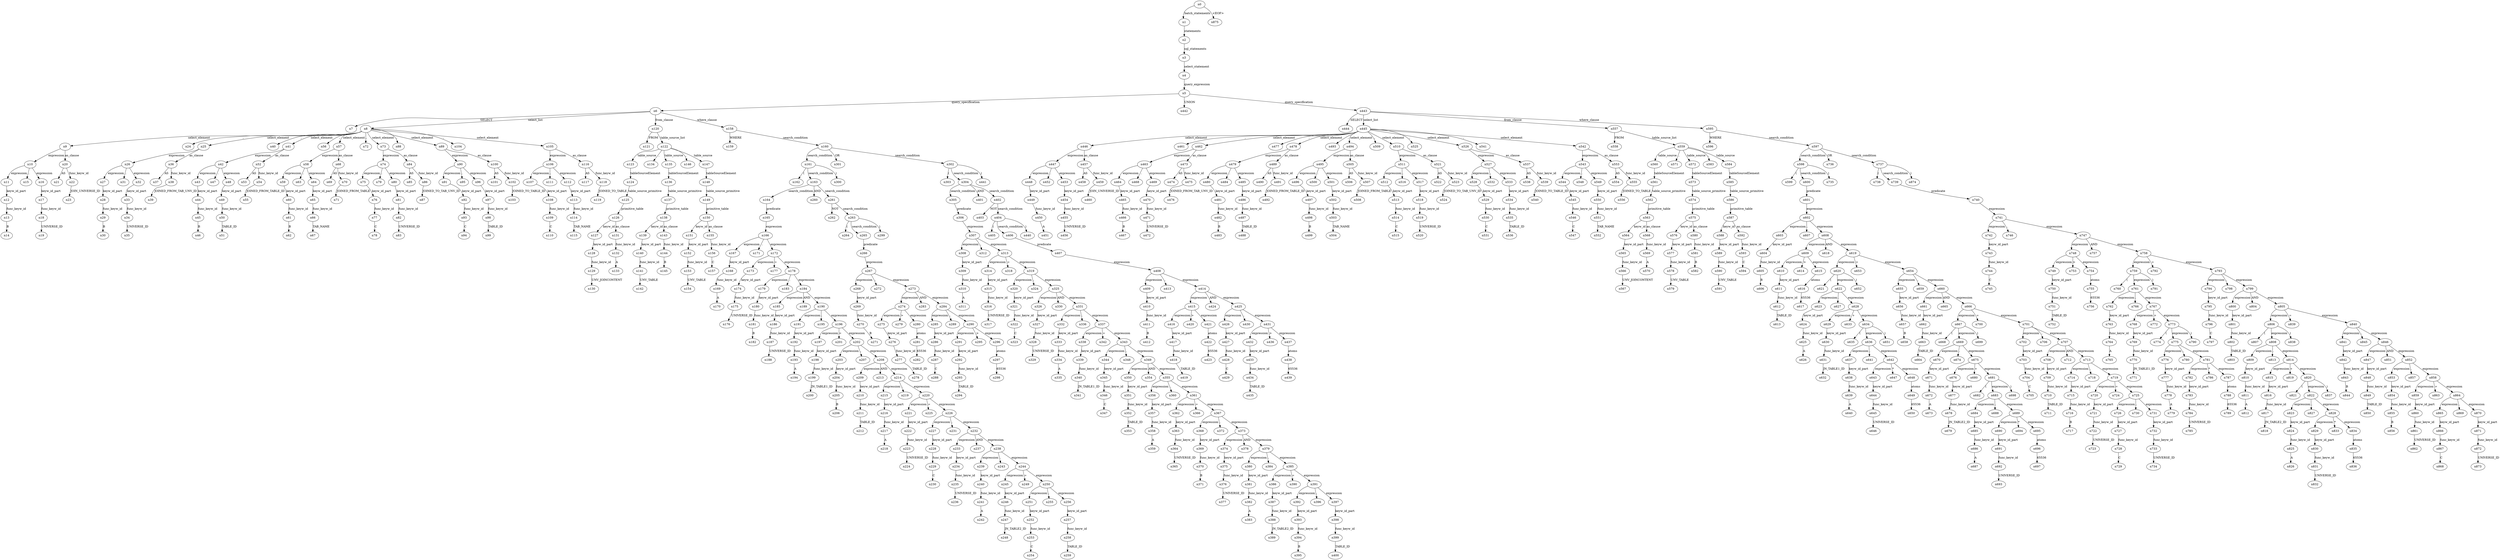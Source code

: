 digraph ParseTree {
  n0 -> n1 [label="batch_statements"];
  n1 -> n2 [label="statements"];
  n2 -> n3 [label="sql_statements"];
  n3 -> n4 [label="select_statement"];
  n4 -> n5 [label="query_expression"];
  n5 -> n6 [label="query_specification"];
  n6 -> n7 [label="SELECT"];
  n6 -> n8 [label="select_list"];
  n8 -> n9 [label="select_element"];
  n9 -> n10 [label="expression"];
  n10 -> n11 [label="expression"];
  n11 -> n12 [label="keyw_id_part"];
  n12 -> n13 [label="func_keyw_id"];
  n13 -> n14 [label="B"];
  n10 -> n15 [label="."];
  n10 -> n16 [label="expression"];
  n16 -> n17 [label="keyw_id_part"];
  n17 -> n18 [label="func_keyw_id"];
  n18 -> n19 [label="UNIVERSE_ID"];
  n9 -> n20 [label="as_clause"];
  n20 -> n21 [label="AS"];
  n20 -> n22 [label="func_keyw_id"];
  n22 -> n23 [label="JOIN_UNIVERSE_ID"];
  n8 -> n24 [label=","];
  n8 -> n25 [label="select_element"];
  n25 -> n26 [label="expression"];
  n26 -> n27 [label="expression"];
  n27 -> n28 [label="keyw_id_part"];
  n28 -> n29 [label="func_keyw_id"];
  n29 -> n30 [label="B"];
  n26 -> n31 [label="."];
  n26 -> n32 [label="expression"];
  n32 -> n33 [label="keyw_id_part"];
  n33 -> n34 [label="func_keyw_id"];
  n34 -> n35 [label="UNIVERSE_ID"];
  n25 -> n36 [label="as_clause"];
  n36 -> n37 [label="AS"];
  n36 -> n38 [label="func_keyw_id"];
  n38 -> n39 [label="JOINED_FROM_TAB_UNV_ID"];
  n8 -> n40 [label=","];
  n8 -> n41 [label="select_element"];
  n41 -> n42 [label="expression"];
  n42 -> n43 [label="expression"];
  n43 -> n44 [label="keyw_id_part"];
  n44 -> n45 [label="func_keyw_id"];
  n45 -> n46 [label="B"];
  n42 -> n47 [label="."];
  n42 -> n48 [label="expression"];
  n48 -> n49 [label="keyw_id_part"];
  n49 -> n50 [label="func_keyw_id"];
  n50 -> n51 [label="TABLE_ID"];
  n41 -> n52 [label="as_clause"];
  n52 -> n53 [label="AS"];
  n52 -> n54 [label="func_keyw_id"];
  n54 -> n55 [label="JOINED_FROM_TABLE_ID"];
  n8 -> n56 [label=","];
  n8 -> n57 [label="select_element"];
  n57 -> n58 [label="expression"];
  n58 -> n59 [label="expression"];
  n59 -> n60 [label="keyw_id_part"];
  n60 -> n61 [label="func_keyw_id"];
  n61 -> n62 [label="B"];
  n58 -> n63 [label="."];
  n58 -> n64 [label="expression"];
  n64 -> n65 [label="keyw_id_part"];
  n65 -> n66 [label="func_keyw_id"];
  n66 -> n67 [label="TAB_NAME"];
  n57 -> n68 [label="as_clause"];
  n68 -> n69 [label="AS"];
  n68 -> n70 [label="func_keyw_id"];
  n70 -> n71 [label="JOINED_FROM_TABLE"];
  n8 -> n72 [label=","];
  n8 -> n73 [label="select_element"];
  n73 -> n74 [label="expression"];
  n74 -> n75 [label="expression"];
  n75 -> n76 [label="keyw_id_part"];
  n76 -> n77 [label="func_keyw_id"];
  n77 -> n78 [label="C"];
  n74 -> n79 [label="."];
  n74 -> n80 [label="expression"];
  n80 -> n81 [label="keyw_id_part"];
  n81 -> n82 [label="func_keyw_id"];
  n82 -> n83 [label="UNIVERSE_ID"];
  n73 -> n84 [label="as_clause"];
  n84 -> n85 [label="AS"];
  n84 -> n86 [label="func_keyw_id"];
  n86 -> n87 [label="JOINED_TO_TAB_UNV_ID"];
  n8 -> n88 [label=","];
  n8 -> n89 [label="select_element"];
  n89 -> n90 [label="expression"];
  n90 -> n91 [label="expression"];
  n91 -> n92 [label="keyw_id_part"];
  n92 -> n93 [label="func_keyw_id"];
  n93 -> n94 [label="C"];
  n90 -> n95 [label="."];
  n90 -> n96 [label="expression"];
  n96 -> n97 [label="keyw_id_part"];
  n97 -> n98 [label="func_keyw_id"];
  n98 -> n99 [label="TABLE_ID"];
  n89 -> n100 [label="as_clause"];
  n100 -> n101 [label="AS"];
  n100 -> n102 [label="func_keyw_id"];
  n102 -> n103 [label="JOINED_TO_TABLE_ID"];
  n8 -> n104 [label=","];
  n8 -> n105 [label="select_element"];
  n105 -> n106 [label="expression"];
  n106 -> n107 [label="expression"];
  n107 -> n108 [label="keyw_id_part"];
  n108 -> n109 [label="func_keyw_id"];
  n109 -> n110 [label="C"];
  n106 -> n111 [label="."];
  n106 -> n112 [label="expression"];
  n112 -> n113 [label="keyw_id_part"];
  n113 -> n114 [label="func_keyw_id"];
  n114 -> n115 [label="TAB_NAME"];
  n105 -> n116 [label="as_clause"];
  n116 -> n117 [label="AS"];
  n116 -> n118 [label="func_keyw_id"];
  n118 -> n119 [label="JOINED_TO_TABLE"];
  n6 -> n120 [label="from_clause"];
  n120 -> n121 [label="FROM"];
  n120 -> n122 [label="table_source_list"];
  n122 -> n123 [label="table_source"];
  n123 -> n124 [label="tableSourceElement"];
  n124 -> n125 [label="table_source_primitive"];
  n125 -> n126 [label="primitive_table"];
  n126 -> n127 [label="keyw_id"];
  n127 -> n128 [label="keyw_id_part"];
  n128 -> n129 [label="func_keyw_id"];
  n129 -> n130 [label="UNV_JOINCONTENT"];
  n126 -> n131 [label="as_clause"];
  n131 -> n132 [label="func_keyw_id"];
  n132 -> n133 [label="A"];
  n122 -> n134 [label=","];
  n122 -> n135 [label="table_source"];
  n135 -> n136 [label="tableSourceElement"];
  n136 -> n137 [label="table_source_primitive"];
  n137 -> n138 [label="primitive_table"];
  n138 -> n139 [label="keyw_id"];
  n139 -> n140 [label="keyw_id_part"];
  n140 -> n141 [label="func_keyw_id"];
  n141 -> n142 [label="UNV_TABLE"];
  n138 -> n143 [label="as_clause"];
  n143 -> n144 [label="func_keyw_id"];
  n144 -> n145 [label="B"];
  n122 -> n146 [label=","];
  n122 -> n147 [label="table_source"];
  n147 -> n148 [label="tableSourceElement"];
  n148 -> n149 [label="table_source_primitive"];
  n149 -> n150 [label="primitive_table"];
  n150 -> n151 [label="keyw_id"];
  n151 -> n152 [label="keyw_id_part"];
  n152 -> n153 [label="func_keyw_id"];
  n153 -> n154 [label="UNV_TABLE"];
  n150 -> n155 [label="as_clause"];
  n155 -> n156 [label="func_keyw_id"];
  n156 -> n157 [label="C"];
  n6 -> n158 [label="where_clause"];
  n158 -> n159 [label="WHERE"];
  n158 -> n160 [label="search_condition"];
  n160 -> n161 [label="search_condition"];
  n161 -> n162 [label="("];
  n161 -> n163 [label="search_condition"];
  n163 -> n164 [label="search_condition"];
  n164 -> n165 [label="predicate"];
  n165 -> n166 [label="expression"];
  n166 -> n167 [label="expression"];
  n167 -> n168 [label="keyw_id_part"];
  n168 -> n169 [label="func_keyw_id"];
  n169 -> n170 [label="A"];
  n166 -> n171 [label="."];
  n166 -> n172 [label="expression"];
  n172 -> n173 [label="expression"];
  n173 -> n174 [label="keyw_id_part"];
  n174 -> n175 [label="func_keyw_id"];
  n175 -> n176 [label="UNIVERSE_ID"];
  n172 -> n177 [label="="];
  n172 -> n178 [label="expression"];
  n178 -> n179 [label="expression"];
  n179 -> n180 [label="keyw_id_part"];
  n180 -> n181 [label="func_keyw_id"];
  n181 -> n182 [label="B"];
  n178 -> n183 [label="."];
  n178 -> n184 [label="expression"];
  n184 -> n185 [label="expression"];
  n185 -> n186 [label="keyw_id_part"];
  n186 -> n187 [label="func_keyw_id"];
  n187 -> n188 [label="UNIVERSE_ID"];
  n184 -> n189 [label="AND"];
  n184 -> n190 [label="expression"];
  n190 -> n191 [label="expression"];
  n191 -> n192 [label="keyw_id_part"];
  n192 -> n193 [label="func_keyw_id"];
  n193 -> n194 [label="A"];
  n190 -> n195 [label="."];
  n190 -> n196 [label="expression"];
  n196 -> n197 [label="expression"];
  n197 -> n198 [label="keyw_id_part"];
  n198 -> n199 [label="func_keyw_id"];
  n199 -> n200 [label="JN_TABLE1_ID"];
  n196 -> n201 [label="="];
  n196 -> n202 [label="expression"];
  n202 -> n203 [label="expression"];
  n203 -> n204 [label="keyw_id_part"];
  n204 -> n205 [label="func_keyw_id"];
  n205 -> n206 [label="B"];
  n202 -> n207 [label="."];
  n202 -> n208 [label="expression"];
  n208 -> n209 [label="expression"];
  n209 -> n210 [label="keyw_id_part"];
  n210 -> n211 [label="func_keyw_id"];
  n211 -> n212 [label="TABLE_ID"];
  n208 -> n213 [label="AND"];
  n208 -> n214 [label="expression"];
  n214 -> n215 [label="expression"];
  n215 -> n216 [label="keyw_id_part"];
  n216 -> n217 [label="func_keyw_id"];
  n217 -> n218 [label="A"];
  n214 -> n219 [label="."];
  n214 -> n220 [label="expression"];
  n220 -> n221 [label="expression"];
  n221 -> n222 [label="keyw_id_part"];
  n222 -> n223 [label="func_keyw_id"];
  n223 -> n224 [label="UNIVERSE_ID"];
  n220 -> n225 [label="="];
  n220 -> n226 [label="expression"];
  n226 -> n227 [label="expression"];
  n227 -> n228 [label="keyw_id_part"];
  n228 -> n229 [label="func_keyw_id"];
  n229 -> n230 [label="C"];
  n226 -> n231 [label="."];
  n226 -> n232 [label="expression"];
  n232 -> n233 [label="expression"];
  n233 -> n234 [label="keyw_id_part"];
  n234 -> n235 [label="func_keyw_id"];
  n235 -> n236 [label="UNIVERSE_ID"];
  n232 -> n237 [label="AND"];
  n232 -> n238 [label="expression"];
  n238 -> n239 [label="expression"];
  n239 -> n240 [label="keyw_id_part"];
  n240 -> n241 [label="func_keyw_id"];
  n241 -> n242 [label="A"];
  n238 -> n243 [label="."];
  n238 -> n244 [label="expression"];
  n244 -> n245 [label="expression"];
  n245 -> n246 [label="keyw_id_part"];
  n246 -> n247 [label="func_keyw_id"];
  n247 -> n248 [label="JN_TABLE2_ID"];
  n244 -> n249 [label="="];
  n244 -> n250 [label="expression"];
  n250 -> n251 [label="expression"];
  n251 -> n252 [label="keyw_id_part"];
  n252 -> n253 [label="func_keyw_id"];
  n253 -> n254 [label="C"];
  n250 -> n255 [label="."];
  n250 -> n256 [label="expression"];
  n256 -> n257 [label="keyw_id_part"];
  n257 -> n258 [label="func_keyw_id"];
  n258 -> n259 [label="TABLE_ID"];
  n163 -> n260 [label="AND"];
  n163 -> n261 [label="search_condition"];
  n261 -> n262 [label="NOT"];
  n261 -> n263 [label="search_condition"];
  n263 -> n264 [label="("];
  n263 -> n265 [label="search_condition"];
  n265 -> n266 [label="predicate"];
  n266 -> n267 [label="expression"];
  n267 -> n268 [label="expression"];
  n268 -> n269 [label="keyw_id_part"];
  n269 -> n270 [label="func_keyw_id"];
  n270 -> n271 [label="B"];
  n267 -> n272 [label="."];
  n267 -> n273 [label="expression"];
  n273 -> n274 [label="expression"];
  n274 -> n275 [label="expression"];
  n275 -> n276 [label="keyw_id_part"];
  n276 -> n277 [label="func_keyw_id"];
  n277 -> n278 [label="TABLE_ID"];
  n274 -> n279 [label=">"];
  n274 -> n280 [label="expression"];
  n280 -> n281 [label="atoms"];
  n281 -> n282 [label="65536"];
  n273 -> n283 [label="AND"];
  n273 -> n284 [label="expression"];
  n284 -> n285 [label="expression"];
  n285 -> n286 [label="keyw_id_part"];
  n286 -> n287 [label="func_keyw_id"];
  n287 -> n288 [label="C"];
  n284 -> n289 [label="."];
  n284 -> n290 [label="expression"];
  n290 -> n291 [label="expression"];
  n291 -> n292 [label="keyw_id_part"];
  n292 -> n293 [label="func_keyw_id"];
  n293 -> n294 [label="TABLE_ID"];
  n290 -> n295 [label=">"];
  n290 -> n296 [label="expression"];
  n296 -> n297 [label="atoms"];
  n297 -> n298 [label="65536"];
  n263 -> n299 [label=")"];
  n161 -> n300 [label=")"];
  n160 -> n301 [label="OR"];
  n160 -> n302 [label="search_condition"];
  n302 -> n303 [label="("];
  n302 -> n304 [label="search_condition"];
  n304 -> n305 [label="search_condition"];
  n305 -> n306 [label="predicate"];
  n306 -> n307 [label="expression"];
  n307 -> n308 [label="expression"];
  n308 -> n309 [label="keyw_id_part"];
  n309 -> n310 [label="func_keyw_id"];
  n310 -> n311 [label="A"];
  n307 -> n312 [label="."];
  n307 -> n313 [label="expression"];
  n313 -> n314 [label="expression"];
  n314 -> n315 [label="keyw_id_part"];
  n315 -> n316 [label="func_keyw_id"];
  n316 -> n317 [label="UNIVERSE_ID"];
  n313 -> n318 [label="="];
  n313 -> n319 [label="expression"];
  n319 -> n320 [label="expression"];
  n320 -> n321 [label="keyw_id_part"];
  n321 -> n322 [label="func_keyw_id"];
  n322 -> n323 [label="C"];
  n319 -> n324 [label="."];
  n319 -> n325 [label="expression"];
  n325 -> n326 [label="expression"];
  n326 -> n327 [label="keyw_id_part"];
  n327 -> n328 [label="func_keyw_id"];
  n328 -> n329 [label="UNIVERSE_ID"];
  n325 -> n330 [label="AND"];
  n325 -> n331 [label="expression"];
  n331 -> n332 [label="expression"];
  n332 -> n333 [label="keyw_id_part"];
  n333 -> n334 [label="func_keyw_id"];
  n334 -> n335 [label="A"];
  n331 -> n336 [label="."];
  n331 -> n337 [label="expression"];
  n337 -> n338 [label="expression"];
  n338 -> n339 [label="keyw_id_part"];
  n339 -> n340 [label="func_keyw_id"];
  n340 -> n341 [label="JN_TABLE1_ID"];
  n337 -> n342 [label="="];
  n337 -> n343 [label="expression"];
  n343 -> n344 [label="expression"];
  n344 -> n345 [label="keyw_id_part"];
  n345 -> n346 [label="func_keyw_id"];
  n346 -> n347 [label="C"];
  n343 -> n348 [label="."];
  n343 -> n349 [label="expression"];
  n349 -> n350 [label="expression"];
  n350 -> n351 [label="keyw_id_part"];
  n351 -> n352 [label="func_keyw_id"];
  n352 -> n353 [label="TABLE_ID"];
  n349 -> n354 [label="AND"];
  n349 -> n355 [label="expression"];
  n355 -> n356 [label="expression"];
  n356 -> n357 [label="keyw_id_part"];
  n357 -> n358 [label="func_keyw_id"];
  n358 -> n359 [label="A"];
  n355 -> n360 [label="."];
  n355 -> n361 [label="expression"];
  n361 -> n362 [label="expression"];
  n362 -> n363 [label="keyw_id_part"];
  n363 -> n364 [label="func_keyw_id"];
  n364 -> n365 [label="UNIVERSE_ID"];
  n361 -> n366 [label="="];
  n361 -> n367 [label="expression"];
  n367 -> n368 [label="expression"];
  n368 -> n369 [label="keyw_id_part"];
  n369 -> n370 [label="func_keyw_id"];
  n370 -> n371 [label="B"];
  n367 -> n372 [label="."];
  n367 -> n373 [label="expression"];
  n373 -> n374 [label="expression"];
  n374 -> n375 [label="keyw_id_part"];
  n375 -> n376 [label="func_keyw_id"];
  n376 -> n377 [label="UNIVERSE_ID"];
  n373 -> n378 [label="AND"];
  n373 -> n379 [label="expression"];
  n379 -> n380 [label="expression"];
  n380 -> n381 [label="keyw_id_part"];
  n381 -> n382 [label="func_keyw_id"];
  n382 -> n383 [label="A"];
  n379 -> n384 [label="."];
  n379 -> n385 [label="expression"];
  n385 -> n386 [label="expression"];
  n386 -> n387 [label="keyw_id_part"];
  n387 -> n388 [label="func_keyw_id"];
  n388 -> n389 [label="JN_TABLE2_ID"];
  n385 -> n390 [label="="];
  n385 -> n391 [label="expression"];
  n391 -> n392 [label="expression"];
  n392 -> n393 [label="keyw_id_part"];
  n393 -> n394 [label="func_keyw_id"];
  n394 -> n395 [label="B"];
  n391 -> n396 [label="."];
  n391 -> n397 [label="expression"];
  n397 -> n398 [label="keyw_id_part"];
  n398 -> n399 [label="func_keyw_id"];
  n399 -> n400 [label="TABLE_ID"];
  n304 -> n401 [label="AND"];
  n304 -> n402 [label="search_condition"];
  n402 -> n403 [label="NOT"];
  n402 -> n404 [label="search_condition"];
  n404 -> n405 [label="("];
  n404 -> n406 [label="search_condition"];
  n406 -> n407 [label="predicate"];
  n407 -> n408 [label="expression"];
  n408 -> n409 [label="expression"];
  n409 -> n410 [label="keyw_id_part"];
  n410 -> n411 [label="func_keyw_id"];
  n411 -> n412 [label="B"];
  n408 -> n413 [label="."];
  n408 -> n414 [label="expression"];
  n414 -> n415 [label="expression"];
  n415 -> n416 [label="expression"];
  n416 -> n417 [label="keyw_id_part"];
  n417 -> n418 [label="func_keyw_id"];
  n418 -> n419 [label="TABLE_ID"];
  n415 -> n420 [label=">"];
  n415 -> n421 [label="expression"];
  n421 -> n422 [label="atoms"];
  n422 -> n423 [label="65536"];
  n414 -> n424 [label="AND"];
  n414 -> n425 [label="expression"];
  n425 -> n426 [label="expression"];
  n426 -> n427 [label="keyw_id_part"];
  n427 -> n428 [label="func_keyw_id"];
  n428 -> n429 [label="C"];
  n425 -> n430 [label="."];
  n425 -> n431 [label="expression"];
  n431 -> n432 [label="expression"];
  n432 -> n433 [label="keyw_id_part"];
  n433 -> n434 [label="func_keyw_id"];
  n434 -> n435 [label="TABLE_ID"];
  n431 -> n436 [label=">"];
  n431 -> n437 [label="expression"];
  n437 -> n438 [label="atoms"];
  n438 -> n439 [label="65536"];
  n404 -> n440 [label=")"];
  n302 -> n441 [label=")"];
  n5 -> n442 [label="UNION"];
  n5 -> n443 [label="query_specification"];
  n443 -> n444 [label="SELECT"];
  n443 -> n445 [label="select_list"];
  n445 -> n446 [label="select_element"];
  n446 -> n447 [label="expression"];
  n447 -> n448 [label="expression"];
  n448 -> n449 [label="keyw_id_part"];
  n449 -> n450 [label="func_keyw_id"];
  n450 -> n451 [label="A"];
  n447 -> n452 [label="."];
  n447 -> n453 [label="expression"];
  n453 -> n454 [label="keyw_id_part"];
  n454 -> n455 [label="func_keyw_id"];
  n455 -> n456 [label="UNIVERSE_ID"];
  n446 -> n457 [label="as_clause"];
  n457 -> n458 [label="AS"];
  n457 -> n459 [label="func_keyw_id"];
  n459 -> n460 [label="JOIN_UNIVERSE_ID"];
  n445 -> n461 [label=","];
  n445 -> n462 [label="select_element"];
  n462 -> n463 [label="expression"];
  n463 -> n464 [label="expression"];
  n464 -> n465 [label="keyw_id_part"];
  n465 -> n466 [label="func_keyw_id"];
  n466 -> n467 [label="B"];
  n463 -> n468 [label="."];
  n463 -> n469 [label="expression"];
  n469 -> n470 [label="keyw_id_part"];
  n470 -> n471 [label="func_keyw_id"];
  n471 -> n472 [label="UNIVERSE_ID"];
  n462 -> n473 [label="as_clause"];
  n473 -> n474 [label="AS"];
  n473 -> n475 [label="func_keyw_id"];
  n475 -> n476 [label="JOINED_FROM_TAB_UNV_ID"];
  n445 -> n477 [label=","];
  n445 -> n478 [label="select_element"];
  n478 -> n479 [label="expression"];
  n479 -> n480 [label="expression"];
  n480 -> n481 [label="keyw_id_part"];
  n481 -> n482 [label="func_keyw_id"];
  n482 -> n483 [label="B"];
  n479 -> n484 [label="."];
  n479 -> n485 [label="expression"];
  n485 -> n486 [label="keyw_id_part"];
  n486 -> n487 [label="func_keyw_id"];
  n487 -> n488 [label="TABLE_ID"];
  n478 -> n489 [label="as_clause"];
  n489 -> n490 [label="AS"];
  n489 -> n491 [label="func_keyw_id"];
  n491 -> n492 [label="JOINED_FROM_TABLE_ID"];
  n445 -> n493 [label=","];
  n445 -> n494 [label="select_element"];
  n494 -> n495 [label="expression"];
  n495 -> n496 [label="expression"];
  n496 -> n497 [label="keyw_id_part"];
  n497 -> n498 [label="func_keyw_id"];
  n498 -> n499 [label="B"];
  n495 -> n500 [label="."];
  n495 -> n501 [label="expression"];
  n501 -> n502 [label="keyw_id_part"];
  n502 -> n503 [label="func_keyw_id"];
  n503 -> n504 [label="TAB_NAME"];
  n494 -> n505 [label="as_clause"];
  n505 -> n506 [label="AS"];
  n505 -> n507 [label="func_keyw_id"];
  n507 -> n508 [label="JOINED_FROM_TABLE"];
  n445 -> n509 [label=","];
  n445 -> n510 [label="select_element"];
  n510 -> n511 [label="expression"];
  n511 -> n512 [label="expression"];
  n512 -> n513 [label="keyw_id_part"];
  n513 -> n514 [label="func_keyw_id"];
  n514 -> n515 [label="C"];
  n511 -> n516 [label="."];
  n511 -> n517 [label="expression"];
  n517 -> n518 [label="keyw_id_part"];
  n518 -> n519 [label="func_keyw_id"];
  n519 -> n520 [label="UNIVERSE_ID"];
  n510 -> n521 [label="as_clause"];
  n521 -> n522 [label="AS"];
  n521 -> n523 [label="func_keyw_id"];
  n523 -> n524 [label="JOINED_TO_TAB_UNV_ID"];
  n445 -> n525 [label=","];
  n445 -> n526 [label="select_element"];
  n526 -> n527 [label="expression"];
  n527 -> n528 [label="expression"];
  n528 -> n529 [label="keyw_id_part"];
  n529 -> n530 [label="func_keyw_id"];
  n530 -> n531 [label="C"];
  n527 -> n532 [label="."];
  n527 -> n533 [label="expression"];
  n533 -> n534 [label="keyw_id_part"];
  n534 -> n535 [label="func_keyw_id"];
  n535 -> n536 [label="TABLE_ID"];
  n526 -> n537 [label="as_clause"];
  n537 -> n538 [label="AS"];
  n537 -> n539 [label="func_keyw_id"];
  n539 -> n540 [label="JOINED_TO_TABLE_ID"];
  n445 -> n541 [label=","];
  n445 -> n542 [label="select_element"];
  n542 -> n543 [label="expression"];
  n543 -> n544 [label="expression"];
  n544 -> n545 [label="keyw_id_part"];
  n545 -> n546 [label="func_keyw_id"];
  n546 -> n547 [label="C"];
  n543 -> n548 [label="."];
  n543 -> n549 [label="expression"];
  n549 -> n550 [label="keyw_id_part"];
  n550 -> n551 [label="func_keyw_id"];
  n551 -> n552 [label="TAB_NAME"];
  n542 -> n553 [label="as_clause"];
  n553 -> n554 [label="AS"];
  n553 -> n555 [label="func_keyw_id"];
  n555 -> n556 [label="JOINED_TO_TABLE"];
  n443 -> n557 [label="from_clause"];
  n557 -> n558 [label="FROM"];
  n557 -> n559 [label="table_source_list"];
  n559 -> n560 [label="table_source"];
  n560 -> n561 [label="tableSourceElement"];
  n561 -> n562 [label="table_source_primitive"];
  n562 -> n563 [label="primitive_table"];
  n563 -> n564 [label="keyw_id"];
  n564 -> n565 [label="keyw_id_part"];
  n565 -> n566 [label="func_keyw_id"];
  n566 -> n567 [label="UNV_JOINCONTENT"];
  n563 -> n568 [label="as_clause"];
  n568 -> n569 [label="func_keyw_id"];
  n569 -> n570 [label="A"];
  n559 -> n571 [label=","];
  n559 -> n572 [label="table_source"];
  n572 -> n573 [label="tableSourceElement"];
  n573 -> n574 [label="table_source_primitive"];
  n574 -> n575 [label="primitive_table"];
  n575 -> n576 [label="keyw_id"];
  n576 -> n577 [label="keyw_id_part"];
  n577 -> n578 [label="func_keyw_id"];
  n578 -> n579 [label="UNV_TABLE"];
  n575 -> n580 [label="as_clause"];
  n580 -> n581 [label="func_keyw_id"];
  n581 -> n582 [label="B"];
  n559 -> n583 [label=","];
  n559 -> n584 [label="table_source"];
  n584 -> n585 [label="tableSourceElement"];
  n585 -> n586 [label="table_source_primitive"];
  n586 -> n587 [label="primitive_table"];
  n587 -> n588 [label="keyw_id"];
  n588 -> n589 [label="keyw_id_part"];
  n589 -> n590 [label="func_keyw_id"];
  n590 -> n591 [label="UNV_TABLE"];
  n587 -> n592 [label="as_clause"];
  n592 -> n593 [label="func_keyw_id"];
  n593 -> n594 [label="C"];
  n443 -> n595 [label="where_clause"];
  n595 -> n596 [label="WHERE"];
  n595 -> n597 [label="search_condition"];
  n597 -> n598 [label="search_condition"];
  n598 -> n599 [label="("];
  n598 -> n600 [label="search_condition"];
  n600 -> n601 [label="predicate"];
  n601 -> n602 [label="expression"];
  n602 -> n603 [label="expression"];
  n603 -> n604 [label="keyw_id_part"];
  n604 -> n605 [label="func_keyw_id"];
  n605 -> n606 [label="B"];
  n602 -> n607 [label="."];
  n602 -> n608 [label="expression"];
  n608 -> n609 [label="expression"];
  n609 -> n610 [label="expression"];
  n610 -> n611 [label="keyw_id_part"];
  n611 -> n612 [label="func_keyw_id"];
  n612 -> n613 [label="TABLE_ID"];
  n609 -> n614 [label=">"];
  n609 -> n615 [label="expression"];
  n615 -> n616 [label="atoms"];
  n616 -> n617 [label="65536"];
  n608 -> n618 [label="AND"];
  n608 -> n619 [label="expression"];
  n619 -> n620 [label="expression"];
  n620 -> n621 [label="("];
  n620 -> n622 [label="expression"];
  n622 -> n623 [label="expression"];
  n623 -> n624 [label="keyw_id_part"];
  n624 -> n625 [label="func_keyw_id"];
  n625 -> n626 [label="A"];
  n622 -> n627 [label="."];
  n622 -> n628 [label="expression"];
  n628 -> n629 [label="expression"];
  n629 -> n630 [label="keyw_id_part"];
  n630 -> n631 [label="func_keyw_id"];
  n631 -> n632 [label="JN_TABLE1_ID"];
  n628 -> n633 [label="+"];
  n628 -> n634 [label="expression"];
  n634 -> n635 [label="("];
  n634 -> n636 [label="expression"];
  n636 -> n637 [label="expression"];
  n637 -> n638 [label="keyw_id_part"];
  n638 -> n639 [label="func_keyw_id"];
  n639 -> n640 [label="A"];
  n636 -> n641 [label="."];
  n636 -> n642 [label="expression"];
  n642 -> n643 [label="expression"];
  n643 -> n644 [label="keyw_id_part"];
  n644 -> n645 [label="func_keyw_id"];
  n645 -> n646 [label="UNIVERSE_ID"];
  n642 -> n647 [label="*"];
  n642 -> n648 [label="expression"];
  n648 -> n649 [label="atoms"];
  n649 -> n650 [label="65536"];
  n634 -> n651 [label=")"];
  n620 -> n652 [label=")"];
  n619 -> n653 [label="="];
  n619 -> n654 [label="expression"];
  n654 -> n655 [label="expression"];
  n655 -> n656 [label="keyw_id_part"];
  n656 -> n657 [label="func_keyw_id"];
  n657 -> n658 [label="B"];
  n654 -> n659 [label="."];
  n654 -> n660 [label="expression"];
  n660 -> n661 [label="expression"];
  n661 -> n662 [label="keyw_id_part"];
  n662 -> n663 [label="func_keyw_id"];
  n663 -> n664 [label="TABLE_ID"];
  n660 -> n665 [label="AND"];
  n660 -> n666 [label="expression"];
  n666 -> n667 [label="expression"];
  n667 -> n668 [label="("];
  n667 -> n669 [label="expression"];
  n669 -> n670 [label="expression"];
  n670 -> n671 [label="keyw_id_part"];
  n671 -> n672 [label="func_keyw_id"];
  n672 -> n673 [label="A"];
  n669 -> n674 [label="."];
  n669 -> n675 [label="expression"];
  n675 -> n676 [label="expression"];
  n676 -> n677 [label="keyw_id_part"];
  n677 -> n678 [label="func_keyw_id"];
  n678 -> n679 [label="JN_TABLE2_ID"];
  n675 -> n680 [label="+"];
  n675 -> n681 [label="expression"];
  n681 -> n682 [label="("];
  n681 -> n683 [label="expression"];
  n683 -> n684 [label="expression"];
  n684 -> n685 [label="keyw_id_part"];
  n685 -> n686 [label="func_keyw_id"];
  n686 -> n687 [label="A"];
  n683 -> n688 [label="."];
  n683 -> n689 [label="expression"];
  n689 -> n690 [label="expression"];
  n690 -> n691 [label="keyw_id_part"];
  n691 -> n692 [label="func_keyw_id"];
  n692 -> n693 [label="UNIVERSE_ID"];
  n689 -> n694 [label="*"];
  n689 -> n695 [label="expression"];
  n695 -> n696 [label="atoms"];
  n696 -> n697 [label="65536"];
  n681 -> n698 [label=")"];
  n667 -> n699 [label=")"];
  n666 -> n700 [label="="];
  n666 -> n701 [label="expression"];
  n701 -> n702 [label="expression"];
  n702 -> n703 [label="keyw_id_part"];
  n703 -> n704 [label="func_keyw_id"];
  n704 -> n705 [label="C"];
  n701 -> n706 [label="."];
  n701 -> n707 [label="expression"];
  n707 -> n708 [label="expression"];
  n708 -> n709 [label="keyw_id_part"];
  n709 -> n710 [label="func_keyw_id"];
  n710 -> n711 [label="TABLE_ID"];
  n707 -> n712 [label="AND"];
  n707 -> n713 [label="expression"];
  n713 -> n714 [label="expression"];
  n714 -> n715 [label="keyw_id_part"];
  n715 -> n716 [label="func_keyw_id"];
  n716 -> n717 [label="B"];
  n713 -> n718 [label="."];
  n713 -> n719 [label="expression"];
  n719 -> n720 [label="expression"];
  n720 -> n721 [label="keyw_id_part"];
  n721 -> n722 [label="func_keyw_id"];
  n722 -> n723 [label="UNIVERSE_ID"];
  n719 -> n724 [label="="];
  n719 -> n725 [label="expression"];
  n725 -> n726 [label="expression"];
  n726 -> n727 [label="keyw_id_part"];
  n727 -> n728 [label="func_keyw_id"];
  n728 -> n729 [label="C"];
  n725 -> n730 [label="."];
  n725 -> n731 [label="expression"];
  n731 -> n732 [label="keyw_id_part"];
  n732 -> n733 [label="func_keyw_id"];
  n733 -> n734 [label="UNIVERSE_ID"];
  n598 -> n735 [label=")"];
  n597 -> n736 [label="OR"];
  n597 -> n737 [label="search_condition"];
  n737 -> n738 [label="("];
  n737 -> n739 [label="search_condition"];
  n739 -> n740 [label="predicate"];
  n740 -> n741 [label="expression"];
  n741 -> n742 [label="expression"];
  n742 -> n743 [label="keyw_id_part"];
  n743 -> n744 [label="func_keyw_id"];
  n744 -> n745 [label="C"];
  n741 -> n746 [label="."];
  n741 -> n747 [label="expression"];
  n747 -> n748 [label="expression"];
  n748 -> n749 [label="expression"];
  n749 -> n750 [label="keyw_id_part"];
  n750 -> n751 [label="func_keyw_id"];
  n751 -> n752 [label="TABLE_ID"];
  n748 -> n753 [label=">"];
  n748 -> n754 [label="expression"];
  n754 -> n755 [label="atoms"];
  n755 -> n756 [label="65536"];
  n747 -> n757 [label="AND"];
  n747 -> n758 [label="expression"];
  n758 -> n759 [label="expression"];
  n759 -> n760 [label="("];
  n759 -> n761 [label="expression"];
  n761 -> n762 [label="expression"];
  n762 -> n763 [label="keyw_id_part"];
  n763 -> n764 [label="func_keyw_id"];
  n764 -> n765 [label="A"];
  n761 -> n766 [label="."];
  n761 -> n767 [label="expression"];
  n767 -> n768 [label="expression"];
  n768 -> n769 [label="keyw_id_part"];
  n769 -> n770 [label="func_keyw_id"];
  n770 -> n771 [label="JN_TABLE1_ID"];
  n767 -> n772 [label="+"];
  n767 -> n773 [label="expression"];
  n773 -> n774 [label="("];
  n773 -> n775 [label="expression"];
  n775 -> n776 [label="expression"];
  n776 -> n777 [label="keyw_id_part"];
  n777 -> n778 [label="func_keyw_id"];
  n778 -> n779 [label="A"];
  n775 -> n780 [label="."];
  n775 -> n781 [label="expression"];
  n781 -> n782 [label="expression"];
  n782 -> n783 [label="keyw_id_part"];
  n783 -> n784 [label="func_keyw_id"];
  n784 -> n785 [label="UNIVERSE_ID"];
  n781 -> n786 [label="*"];
  n781 -> n787 [label="expression"];
  n787 -> n788 [label="atoms"];
  n788 -> n789 [label="65536"];
  n773 -> n790 [label=")"];
  n759 -> n791 [label=")"];
  n758 -> n792 [label="="];
  n758 -> n793 [label="expression"];
  n793 -> n794 [label="expression"];
  n794 -> n795 [label="keyw_id_part"];
  n795 -> n796 [label="func_keyw_id"];
  n796 -> n797 [label="C"];
  n793 -> n798 [label="."];
  n793 -> n799 [label="expression"];
  n799 -> n800 [label="expression"];
  n800 -> n801 [label="keyw_id_part"];
  n801 -> n802 [label="func_keyw_id"];
  n802 -> n803 [label="TABLE_ID"];
  n799 -> n804 [label="AND"];
  n799 -> n805 [label="expression"];
  n805 -> n806 [label="expression"];
  n806 -> n807 [label="("];
  n806 -> n808 [label="expression"];
  n808 -> n809 [label="expression"];
  n809 -> n810 [label="keyw_id_part"];
  n810 -> n811 [label="func_keyw_id"];
  n811 -> n812 [label="A"];
  n808 -> n813 [label="."];
  n808 -> n814 [label="expression"];
  n814 -> n815 [label="expression"];
  n815 -> n816 [label="keyw_id_part"];
  n816 -> n817 [label="func_keyw_id"];
  n817 -> n818 [label="JN_TABLE2_ID"];
  n814 -> n819 [label="+"];
  n814 -> n820 [label="expression"];
  n820 -> n821 [label="("];
  n820 -> n822 [label="expression"];
  n822 -> n823 [label="expression"];
  n823 -> n824 [label="keyw_id_part"];
  n824 -> n825 [label="func_keyw_id"];
  n825 -> n826 [label="A"];
  n822 -> n827 [label="."];
  n822 -> n828 [label="expression"];
  n828 -> n829 [label="expression"];
  n829 -> n830 [label="keyw_id_part"];
  n830 -> n831 [label="func_keyw_id"];
  n831 -> n832 [label="UNIVERSE_ID"];
  n828 -> n833 [label="*"];
  n828 -> n834 [label="expression"];
  n834 -> n835 [label="atoms"];
  n835 -> n836 [label="65536"];
  n820 -> n837 [label=")"];
  n806 -> n838 [label=")"];
  n805 -> n839 [label="="];
  n805 -> n840 [label="expression"];
  n840 -> n841 [label="expression"];
  n841 -> n842 [label="keyw_id_part"];
  n842 -> n843 [label="func_keyw_id"];
  n843 -> n844 [label="B"];
  n840 -> n845 [label="."];
  n840 -> n846 [label="expression"];
  n846 -> n847 [label="expression"];
  n847 -> n848 [label="keyw_id_part"];
  n848 -> n849 [label="func_keyw_id"];
  n849 -> n850 [label="TABLE_ID"];
  n846 -> n851 [label="AND"];
  n846 -> n852 [label="expression"];
  n852 -> n853 [label="expression"];
  n853 -> n854 [label="keyw_id_part"];
  n854 -> n855 [label="func_keyw_id"];
  n855 -> n856 [label="B"];
  n852 -> n857 [label="."];
  n852 -> n858 [label="expression"];
  n858 -> n859 [label="expression"];
  n859 -> n860 [label="keyw_id_part"];
  n860 -> n861 [label="func_keyw_id"];
  n861 -> n862 [label="UNIVERSE_ID"];
  n858 -> n863 [label="="];
  n858 -> n864 [label="expression"];
  n864 -> n865 [label="expression"];
  n865 -> n866 [label="keyw_id_part"];
  n866 -> n867 [label="func_keyw_id"];
  n867 -> n868 [label="C"];
  n864 -> n869 [label="."];
  n864 -> n870 [label="expression"];
  n870 -> n871 [label="keyw_id_part"];
  n871 -> n872 [label="func_keyw_id"];
  n872 -> n873 [label="UNIVERSE_ID"];
  n737 -> n874 [label=")"];
  n0 -> n875 [label="<EOF>"];
}